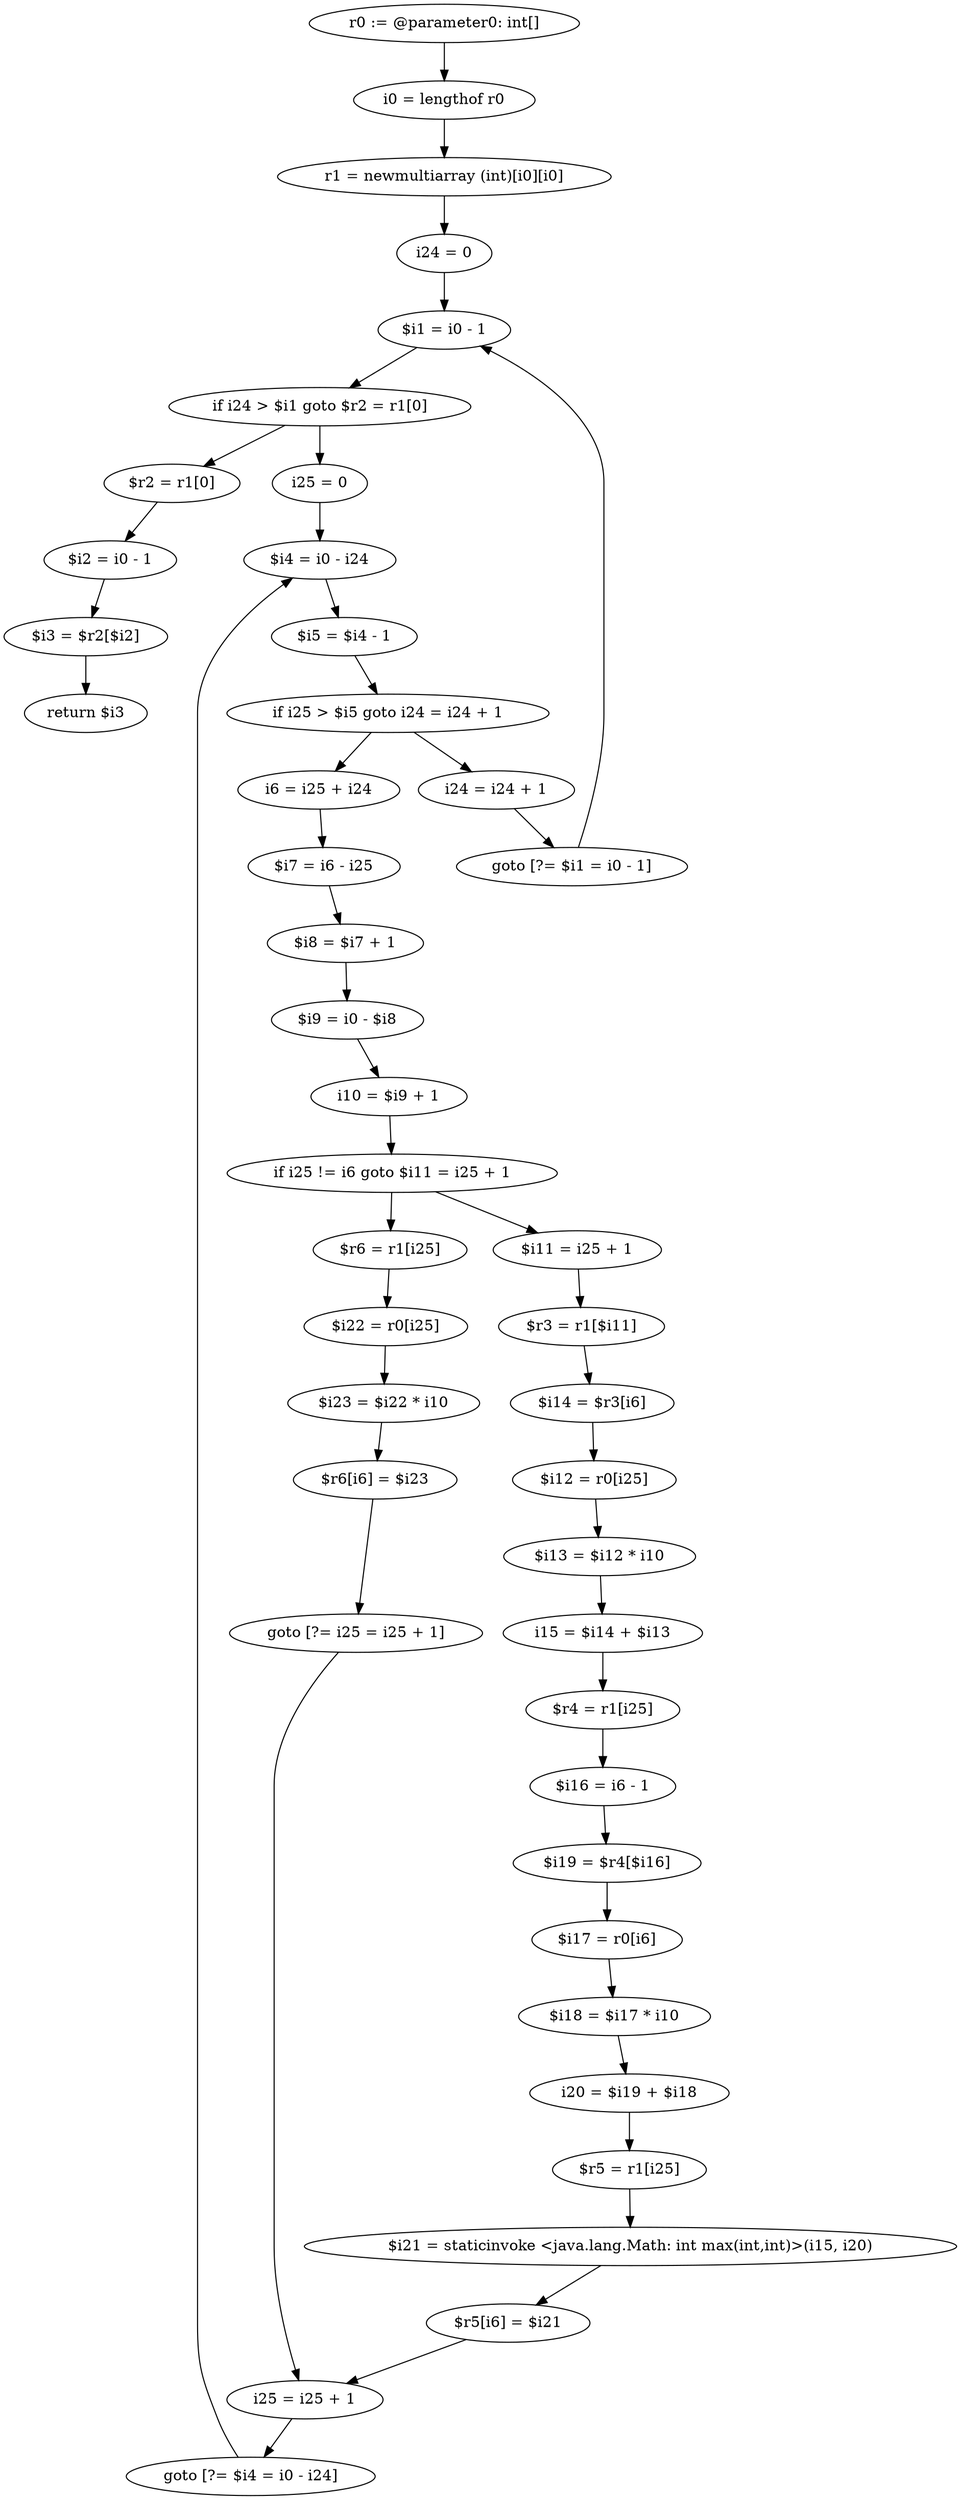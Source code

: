 digraph "unitGraph" {
    "r0 := @parameter0: int[]"
    "i0 = lengthof r0"
    "r1 = newmultiarray (int)[i0][i0]"
    "i24 = 0"
    "$i1 = i0 - 1"
    "if i24 > $i1 goto $r2 = r1[0]"
    "i25 = 0"
    "$i4 = i0 - i24"
    "$i5 = $i4 - 1"
    "if i25 > $i5 goto i24 = i24 + 1"
    "i6 = i25 + i24"
    "$i7 = i6 - i25"
    "$i8 = $i7 + 1"
    "$i9 = i0 - $i8"
    "i10 = $i9 + 1"
    "if i25 != i6 goto $i11 = i25 + 1"
    "$r6 = r1[i25]"
    "$i22 = r0[i25]"
    "$i23 = $i22 * i10"
    "$r6[i6] = $i23"
    "goto [?= i25 = i25 + 1]"
    "$i11 = i25 + 1"
    "$r3 = r1[$i11]"
    "$i14 = $r3[i6]"
    "$i12 = r0[i25]"
    "$i13 = $i12 * i10"
    "i15 = $i14 + $i13"
    "$r4 = r1[i25]"
    "$i16 = i6 - 1"
    "$i19 = $r4[$i16]"
    "$i17 = r0[i6]"
    "$i18 = $i17 * i10"
    "i20 = $i19 + $i18"
    "$r5 = r1[i25]"
    "$i21 = staticinvoke <java.lang.Math: int max(int,int)>(i15, i20)"
    "$r5[i6] = $i21"
    "i25 = i25 + 1"
    "goto [?= $i4 = i0 - i24]"
    "i24 = i24 + 1"
    "goto [?= $i1 = i0 - 1]"
    "$r2 = r1[0]"
    "$i2 = i0 - 1"
    "$i3 = $r2[$i2]"
    "return $i3"
    "r0 := @parameter0: int[]"->"i0 = lengthof r0";
    "i0 = lengthof r0"->"r1 = newmultiarray (int)[i0][i0]";
    "r1 = newmultiarray (int)[i0][i0]"->"i24 = 0";
    "i24 = 0"->"$i1 = i0 - 1";
    "$i1 = i0 - 1"->"if i24 > $i1 goto $r2 = r1[0]";
    "if i24 > $i1 goto $r2 = r1[0]"->"i25 = 0";
    "if i24 > $i1 goto $r2 = r1[0]"->"$r2 = r1[0]";
    "i25 = 0"->"$i4 = i0 - i24";
    "$i4 = i0 - i24"->"$i5 = $i4 - 1";
    "$i5 = $i4 - 1"->"if i25 > $i5 goto i24 = i24 + 1";
    "if i25 > $i5 goto i24 = i24 + 1"->"i6 = i25 + i24";
    "if i25 > $i5 goto i24 = i24 + 1"->"i24 = i24 + 1";
    "i6 = i25 + i24"->"$i7 = i6 - i25";
    "$i7 = i6 - i25"->"$i8 = $i7 + 1";
    "$i8 = $i7 + 1"->"$i9 = i0 - $i8";
    "$i9 = i0 - $i8"->"i10 = $i9 + 1";
    "i10 = $i9 + 1"->"if i25 != i6 goto $i11 = i25 + 1";
    "if i25 != i6 goto $i11 = i25 + 1"->"$r6 = r1[i25]";
    "if i25 != i6 goto $i11 = i25 + 1"->"$i11 = i25 + 1";
    "$r6 = r1[i25]"->"$i22 = r0[i25]";
    "$i22 = r0[i25]"->"$i23 = $i22 * i10";
    "$i23 = $i22 * i10"->"$r6[i6] = $i23";
    "$r6[i6] = $i23"->"goto [?= i25 = i25 + 1]";
    "goto [?= i25 = i25 + 1]"->"i25 = i25 + 1";
    "$i11 = i25 + 1"->"$r3 = r1[$i11]";
    "$r3 = r1[$i11]"->"$i14 = $r3[i6]";
    "$i14 = $r3[i6]"->"$i12 = r0[i25]";
    "$i12 = r0[i25]"->"$i13 = $i12 * i10";
    "$i13 = $i12 * i10"->"i15 = $i14 + $i13";
    "i15 = $i14 + $i13"->"$r4 = r1[i25]";
    "$r4 = r1[i25]"->"$i16 = i6 - 1";
    "$i16 = i6 - 1"->"$i19 = $r4[$i16]";
    "$i19 = $r4[$i16]"->"$i17 = r0[i6]";
    "$i17 = r0[i6]"->"$i18 = $i17 * i10";
    "$i18 = $i17 * i10"->"i20 = $i19 + $i18";
    "i20 = $i19 + $i18"->"$r5 = r1[i25]";
    "$r5 = r1[i25]"->"$i21 = staticinvoke <java.lang.Math: int max(int,int)>(i15, i20)";
    "$i21 = staticinvoke <java.lang.Math: int max(int,int)>(i15, i20)"->"$r5[i6] = $i21";
    "$r5[i6] = $i21"->"i25 = i25 + 1";
    "i25 = i25 + 1"->"goto [?= $i4 = i0 - i24]";
    "goto [?= $i4 = i0 - i24]"->"$i4 = i0 - i24";
    "i24 = i24 + 1"->"goto [?= $i1 = i0 - 1]";
    "goto [?= $i1 = i0 - 1]"->"$i1 = i0 - 1";
    "$r2 = r1[0]"->"$i2 = i0 - 1";
    "$i2 = i0 - 1"->"$i3 = $r2[$i2]";
    "$i3 = $r2[$i2]"->"return $i3";
}
